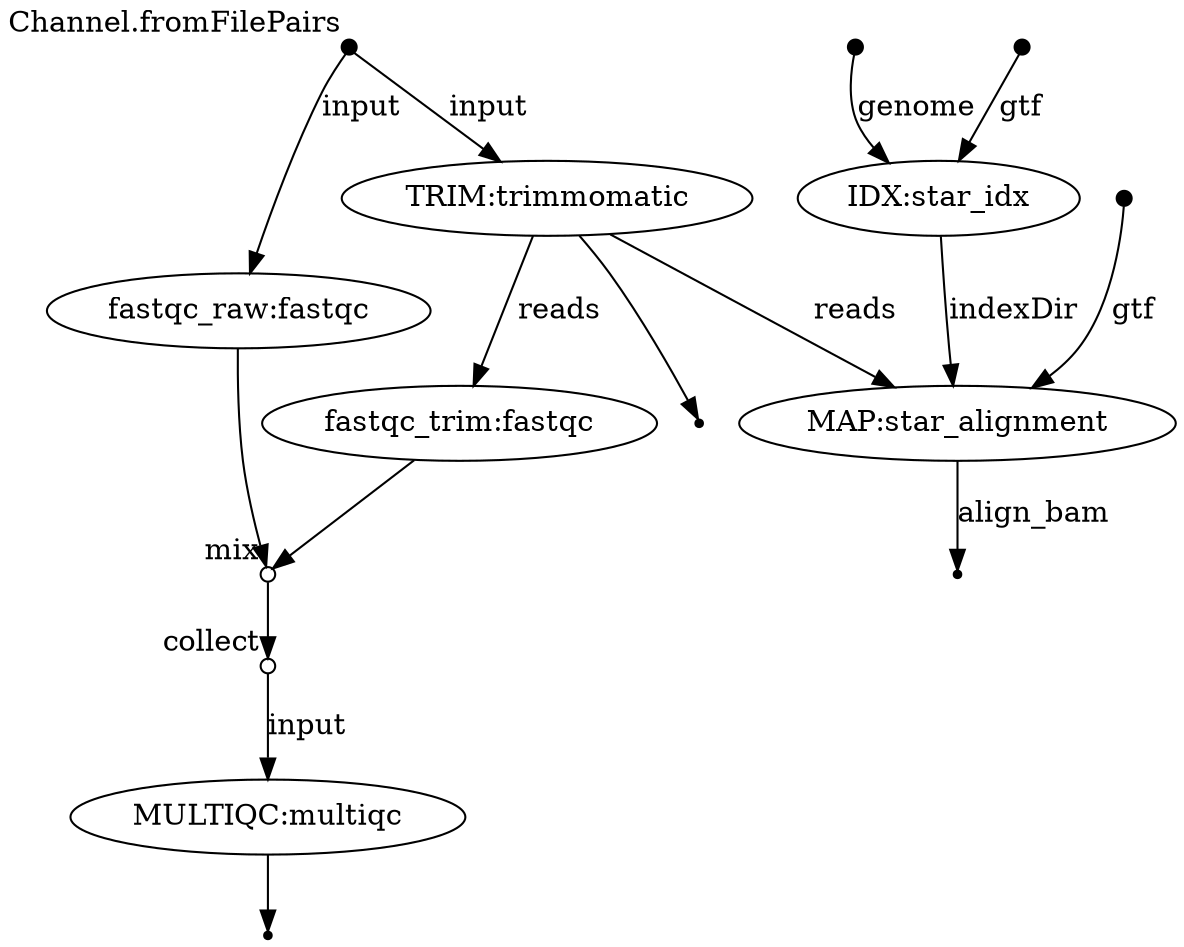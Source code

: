 digraph "RNAseq" {
p0 [shape=point,label="",fixedsize=true,width=0.1,xlabel="Channel.fromFilePairs"];
p1 [label="fastqc_raw:fastqc"];
p0 -> p1 [label="input"];

p1 [label="fastqc_raw:fastqc"];
p11 [shape=circle,label="",fixedsize=true,width=0.1,xlabel="mix"];
p1 -> p11;

p0 [shape=point,label="",fixedsize=true,width=0.1,xlabel="Channel.fromFilePairs"];
p2 [label="TRIM:trimmomatic"];
p0 -> p2 [label="input"];

p2 [label="TRIM:trimmomatic"];
p4 [label="fastqc_trim:fastqc"];
p2 -> p4 [label="reads"];

p2 [label="TRIM:trimmomatic"];
p3 [shape=point];
p2 -> p3;

p4 [label="fastqc_trim:fastqc"];
p11 [shape=circle,label="",fixedsize=true,width=0.1,xlabel="mix"];
p4 -> p11;

p5 [shape=point,label="",fixedsize=true,width=0.1];
p7 [label="IDX:star_idx"];
p5 -> p7 [label="genome"];

p6 [shape=point,label="",fixedsize=true,width=0.1];
p7 [label="IDX:star_idx"];
p6 -> p7 [label="gtf"];

p7 [label="IDX:star_idx"];
p9 [label="MAP:star_alignment"];
p7 -> p9 [label="indexDir"];

p2 [label="TRIM:trimmomatic"];
p9 [label="MAP:star_alignment"];
p2 -> p9 [label="reads"];

p8 [shape=point,label="",fixedsize=true,width=0.1];
p9 [label="MAP:star_alignment"];
p8 -> p9 [label="gtf"];

p9 [label="MAP:star_alignment"];
p10 [shape=point];
p9 -> p10 [label="align_bam"];

p11 [shape=circle,label="",fixedsize=true,width=0.1,xlabel="mix"];
p12 [shape=circle,label="",fixedsize=true,width=0.1,xlabel="collect"];
p11 -> p12;

p12 [shape=circle,label="",fixedsize=true,width=0.1,xlabel="collect"];
p13 [label="MULTIQC:multiqc"];
p12 -> p13 [label="input"];

p13 [label="MULTIQC:multiqc"];
p14 [shape=point];
p13 -> p14;

}
